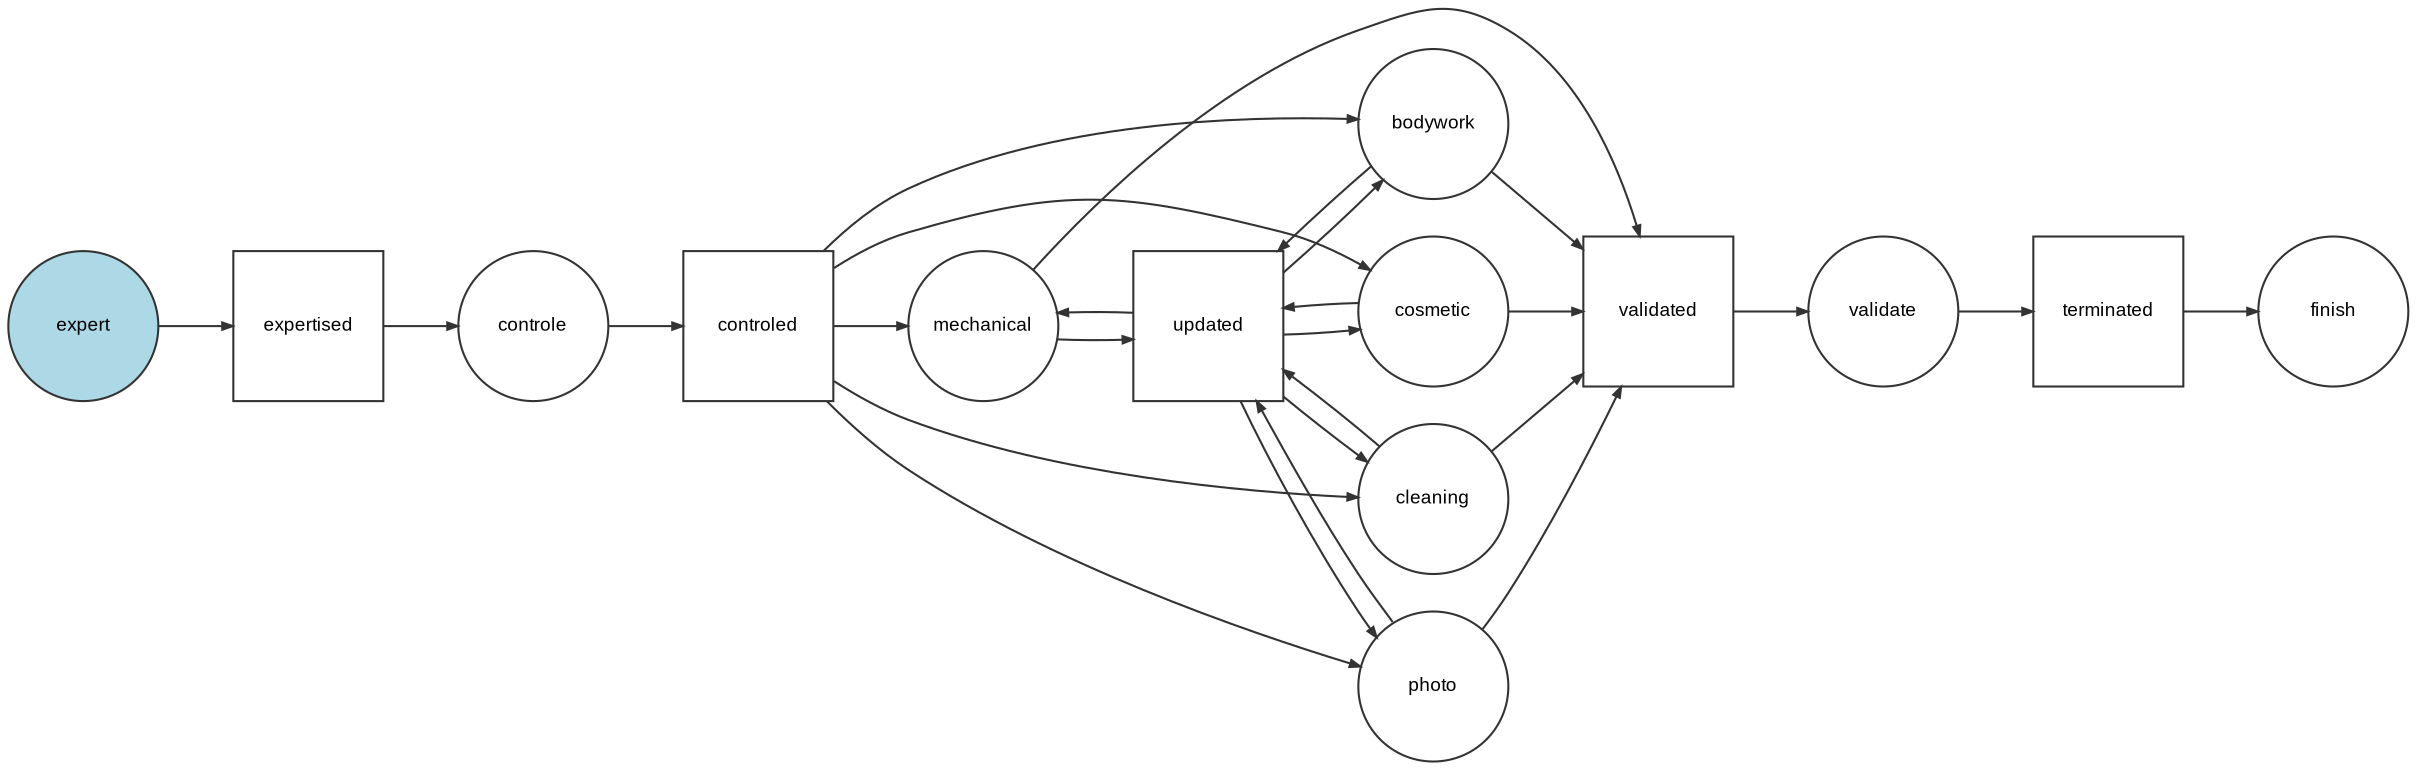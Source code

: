 digraph workflow {
  ratio="compress" rankdir="LR"
  node [fontsize="9" fontname="Arial" color="#333333" fillcolor="lightblue" fixedsize="1" width="1"];
  edge [fontsize="9" fontname="Arial" color="#333333" arrowhead="normal" arrowsize="0.5"];

  place_expert [label="expert", shape=circle, style="filled"];
  place_controle [label="controle", shape=circle];
  place_mechanical [label="mechanical", shape=circle];
  place_bodywork [label="bodywork", shape=circle];
  place_cosmetic [label="cosmetic", shape=circle];
  place_cleaning [label="cleaning", shape=circle];
  place_photo [label="photo", shape=circle];
  place_validate [label="validate", shape=circle];
  place_finish [label="finish", shape=circle];
  transition_expertised [label="expertised", shape=box, shape="box", regular="1"];
  transition_controled [label="controled", shape=box, shape="box", regular="1"];
  transition_updated [label="updated", shape=box, shape="box", regular="1"];
  transition_validated [label="validated", shape=box, shape="box", regular="1"];
  transition_terminated [label="terminated", shape=box, shape="box", regular="1"];
  place_expert -> transition_expertised [style="solid"];
  transition_expertised -> place_controle [style="solid"];
  place_controle -> transition_controled [style="solid"];
  transition_controled -> place_mechanical [style="solid"];
  transition_controled -> place_bodywork [style="solid"];
  transition_controled -> place_cosmetic [style="solid"];
  transition_controled -> place_cleaning [style="solid"];
  transition_controled -> place_photo [style="solid"];
  place_mechanical -> transition_updated [style="solid"];
  place_bodywork -> transition_updated [style="solid"];
  place_cosmetic -> transition_updated [style="solid"];
  place_cleaning -> transition_updated [style="solid"];
  place_photo -> transition_updated [style="solid"];
  transition_updated -> place_mechanical [style="solid"];
  transition_updated -> place_bodywork [style="solid"];
  transition_updated -> place_cosmetic [style="solid"];
  transition_updated -> place_cleaning [style="solid"];
  transition_updated -> place_photo [style="solid"];
  place_mechanical -> transition_validated [style="solid"];
  place_bodywork -> transition_validated [style="solid"];
  place_cosmetic -> transition_validated [style="solid"];
  place_cleaning -> transition_validated [style="solid"];
  place_photo -> transition_validated [style="solid"];
  transition_validated -> place_validate [style="solid"];
  place_validate -> transition_terminated [style="solid"];
  transition_terminated -> place_finish [style="solid"];
}

